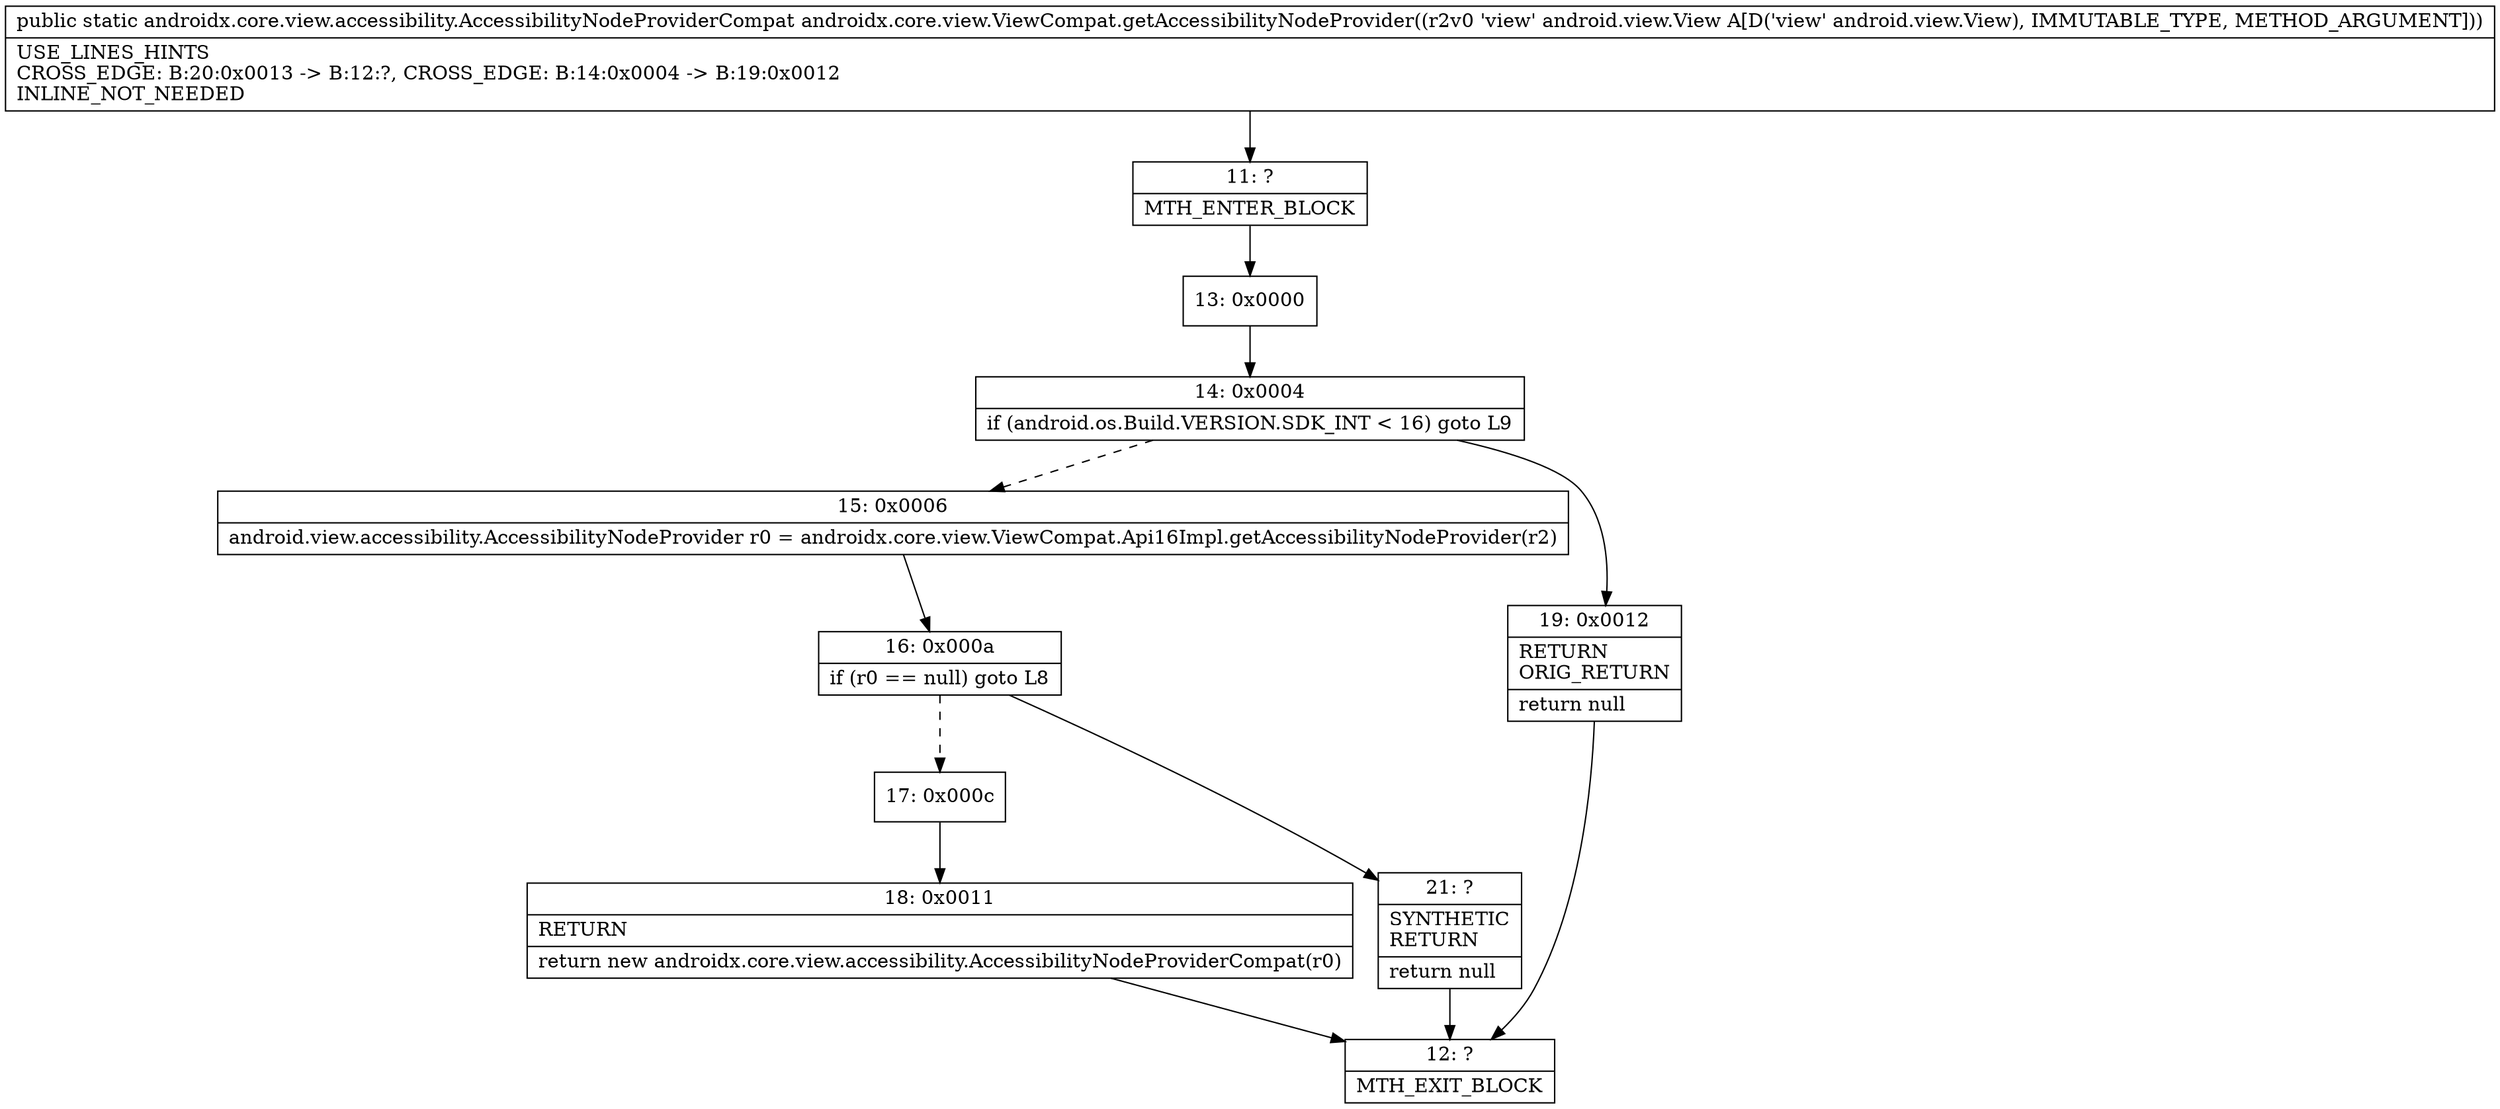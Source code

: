 digraph "CFG forandroidx.core.view.ViewCompat.getAccessibilityNodeProvider(Landroid\/view\/View;)Landroidx\/core\/view\/accessibility\/AccessibilityNodeProviderCompat;" {
Node_11 [shape=record,label="{11\:\ ?|MTH_ENTER_BLOCK\l}"];
Node_13 [shape=record,label="{13\:\ 0x0000}"];
Node_14 [shape=record,label="{14\:\ 0x0004|if (android.os.Build.VERSION.SDK_INT \< 16) goto L9\l}"];
Node_15 [shape=record,label="{15\:\ 0x0006|android.view.accessibility.AccessibilityNodeProvider r0 = androidx.core.view.ViewCompat.Api16Impl.getAccessibilityNodeProvider(r2)\l}"];
Node_16 [shape=record,label="{16\:\ 0x000a|if (r0 == null) goto L8\l}"];
Node_17 [shape=record,label="{17\:\ 0x000c}"];
Node_18 [shape=record,label="{18\:\ 0x0011|RETURN\l|return new androidx.core.view.accessibility.AccessibilityNodeProviderCompat(r0)\l}"];
Node_12 [shape=record,label="{12\:\ ?|MTH_EXIT_BLOCK\l}"];
Node_21 [shape=record,label="{21\:\ ?|SYNTHETIC\lRETURN\l|return null\l}"];
Node_19 [shape=record,label="{19\:\ 0x0012|RETURN\lORIG_RETURN\l|return null\l}"];
MethodNode[shape=record,label="{public static androidx.core.view.accessibility.AccessibilityNodeProviderCompat androidx.core.view.ViewCompat.getAccessibilityNodeProvider((r2v0 'view' android.view.View A[D('view' android.view.View), IMMUTABLE_TYPE, METHOD_ARGUMENT]))  | USE_LINES_HINTS\lCROSS_EDGE: B:20:0x0013 \-\> B:12:?, CROSS_EDGE: B:14:0x0004 \-\> B:19:0x0012\lINLINE_NOT_NEEDED\l}"];
MethodNode -> Node_11;Node_11 -> Node_13;
Node_13 -> Node_14;
Node_14 -> Node_15[style=dashed];
Node_14 -> Node_19;
Node_15 -> Node_16;
Node_16 -> Node_17[style=dashed];
Node_16 -> Node_21;
Node_17 -> Node_18;
Node_18 -> Node_12;
Node_21 -> Node_12;
Node_19 -> Node_12;
}

